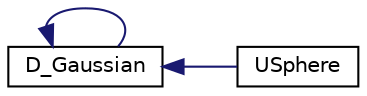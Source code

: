 digraph "Graphical Class Hierarchy"
{
  edge [fontname="Helvetica",fontsize="10",labelfontname="Helvetica",labelfontsize="10"];
  node [fontname="Helvetica",fontsize="10",shape=record];
  rankdir="LR";
  Node0 [label="Veff_Base",height=0.2,width=0.4,color="grey75", fillcolor="white", style="filled"];
  Node0 -> Node0 [dir="back",color="midnightblue",fontsize="10",style="solid",fontname="Helvetica"];
  Node0 [label="D_Gaussian",height=0.2,width=0.4,color="black", fillcolor="white", style="filled",URL="$classD__Gaussian.html"];
  Node0 -> Node2 [dir="back",color="midnightblue",fontsize="10",style="solid",fontname="Helvetica"];
  Node2 [label="USphere",height=0.2,width=0.4,color="black", fillcolor="white", style="filled",URL="$classUSphere.html"];
}
